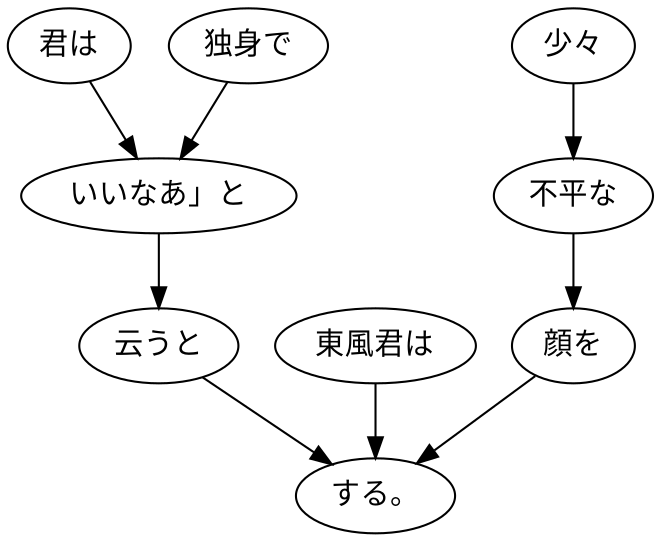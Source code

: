 digraph graph7864 {
	node0 [label="君は"];
	node1 [label="独身で"];
	node2 [label="いいなあ」と"];
	node3 [label="云うと"];
	node4 [label="東風君は"];
	node5 [label="少々"];
	node6 [label="不平な"];
	node7 [label="顔を"];
	node8 [label="する。"];
	node0 -> node2;
	node1 -> node2;
	node2 -> node3;
	node3 -> node8;
	node4 -> node8;
	node5 -> node6;
	node6 -> node7;
	node7 -> node8;
}
